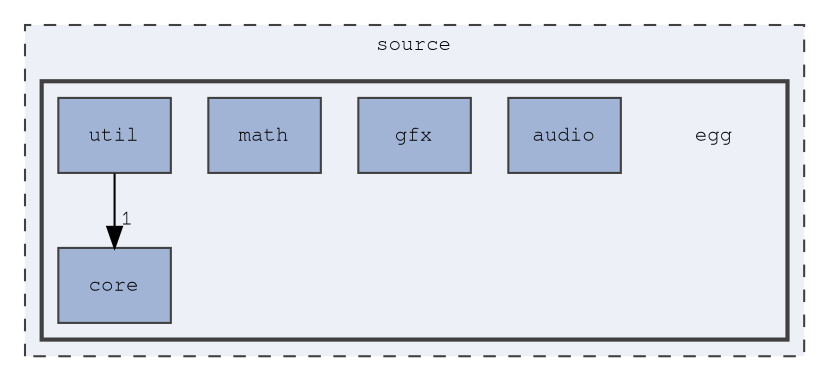 digraph "source/egg"
{
 // LATEX_PDF_SIZE
  edge [fontname="FreeMono",fontsize="10",labelfontname="FreeMono",labelfontsize="10"];
  node [fontname="FreeMono",fontsize="10",shape=record];
  compound=true
  subgraph clusterdir_b2f33c71d4aa5e7af42a1ca61ff5af1b {
    graph [ bgcolor="#edf0f7", pencolor="grey25", style="filled,dashed,", label="source", fontname="FreeMono", fontsize="10", URL="dir_b2f33c71d4aa5e7af42a1ca61ff5af1b.html"]
  subgraph clusterdir_dfa3dd376ef284b4fe91688c4c5b67ec {
    graph [ bgcolor="#edf0f7", pencolor="grey25", style="filled,bold,", label="", fontname="FreeMono", fontsize="10", URL="dir_dfa3dd376ef284b4fe91688c4c5b67ec.html"]
    dir_dfa3dd376ef284b4fe91688c4c5b67ec [shape=plaintext, label="egg"];
  dir_af060690d8ae23a15d4e6a45e8eeb08e [shape=box, label="audio", style="filled,", fillcolor="#a2b4d6", color="grey25", URL="dir_af060690d8ae23a15d4e6a45e8eeb08e.html"];
  dir_6b5970774031d87b0089cc8f859b8439 [shape=box, label="core", style="filled,", fillcolor="#a2b4d6", color="grey25", URL="dir_6b5970774031d87b0089cc8f859b8439.html"];
  dir_9be805e0beee7499eb8b0822bc80e7cb [shape=box, label="gfx", style="filled,", fillcolor="#a2b4d6", color="grey25", URL="dir_9be805e0beee7499eb8b0822bc80e7cb.html"];
  dir_e4ca30498960a0cd3b65eeab0e5429aa [shape=box, label="math", style="filled,", fillcolor="#a2b4d6", color="grey25", URL="dir_e4ca30498960a0cd3b65eeab0e5429aa.html"];
  dir_318446f512858a556f477d31fe0f33fa [shape=box, label="util", style="filled,", fillcolor="#a2b4d6", color="grey25", URL="dir_318446f512858a556f477d31fe0f33fa.html"];
  }
  }
  dir_318446f512858a556f477d31fe0f33fa->dir_6b5970774031d87b0089cc8f859b8439 [headlabel="1", labeldistance=1.5 headhref="dir_000021_000001.html"];
}
